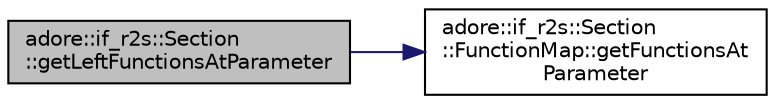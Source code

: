 digraph "adore::if_r2s::Section::getLeftFunctionsAtParameter"
{
 // LATEX_PDF_SIZE
  edge [fontname="Helvetica",fontsize="10",labelfontname="Helvetica",labelfontsize="10"];
  node [fontname="Helvetica",fontsize="10",shape=record];
  rankdir="LR";
  Node1 [label="adore::if_r2s::Section\l::getLeftFunctionsAtParameter",height=0.2,width=0.4,color="black", fillcolor="grey75", style="filled", fontcolor="black",tooltip="get functions that are valid at given parameter"];
  Node1 -> Node2 [color="midnightblue",fontsize="10",style="solid",fontname="Helvetica"];
  Node2 [label="adore::if_r2s::Section\l::FunctionMap::getFunctionsAt\lParameter",height=0.2,width=0.4,color="black", fillcolor="white", style="filled",URL="$classadore_1_1if__r2s_1_1Section_1_1FunctionMap.html#af04a5729aa4802cee1cca9d74aa582c3",tooltip="returns functions that are valid at the given parameter"];
}
